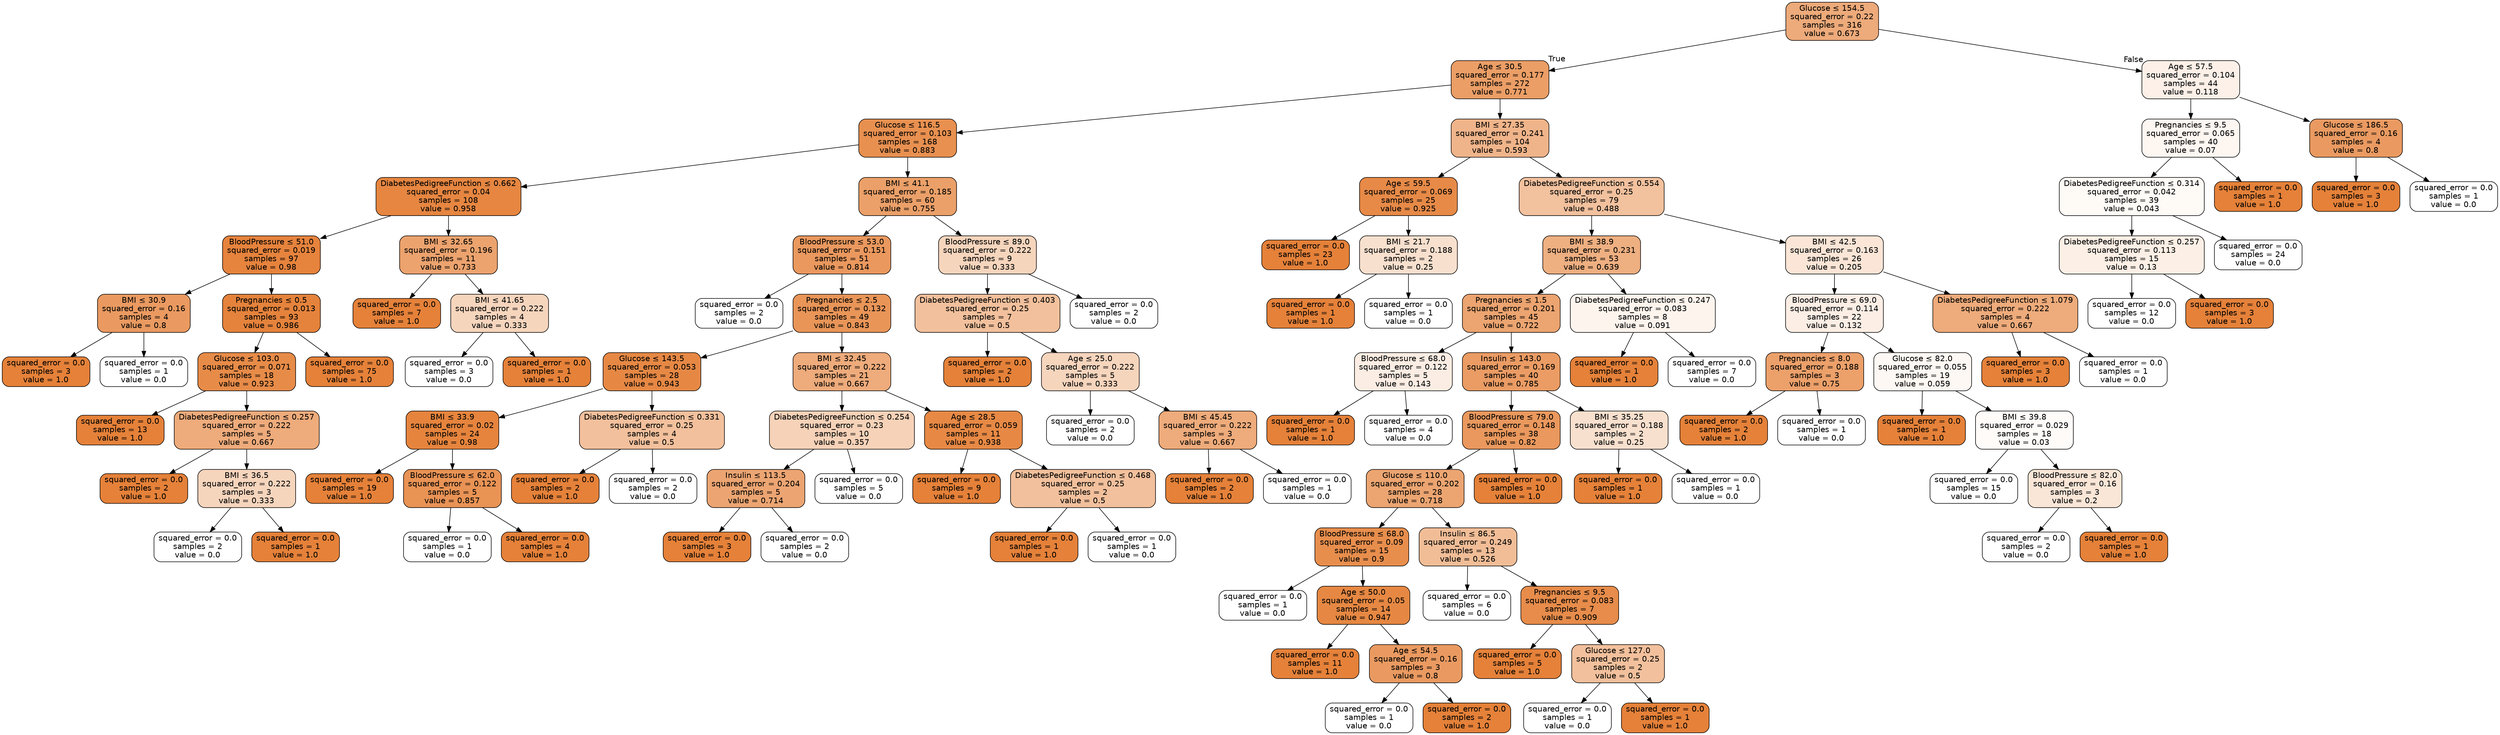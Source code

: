 digraph Tree {
node [shape=box, style="filled, rounded", color="black", fontname="helvetica"] ;
edge [fontname="helvetica"] ;
0 [label=<Glucose &le; 154.5<br/>squared_error = 0.22<br/>samples = 316<br/>value = 0.673>, fillcolor="#edaa7a"] ;
1 [label=<Age &le; 30.5<br/>squared_error = 0.177<br/>samples = 272<br/>value = 0.771>, fillcolor="#eb9e66"] ;
0 -> 1 [labeldistance=2.5, labelangle=45, headlabel="True"] ;
2 [label=<Glucose &le; 116.5<br/>squared_error = 0.103<br/>samples = 168<br/>value = 0.883>, fillcolor="#e89050"] ;
1 -> 2 ;
3 [label=<DiabetesPedigreeFunction &le; 0.662<br/>squared_error = 0.04<br/>samples = 108<br/>value = 0.958>, fillcolor="#e68641"] ;
2 -> 3 ;
4 [label=<BloodPressure &le; 51.0<br/>squared_error = 0.019<br/>samples = 97<br/>value = 0.98>, fillcolor="#e6833d"] ;
3 -> 4 ;
5 [label=<BMI &le; 30.9<br/>squared_error = 0.16<br/>samples = 4<br/>value = 0.8>, fillcolor="#ea9a61"] ;
4 -> 5 ;
6 [label=<squared_error = 0.0<br/>samples = 3<br/>value = 1.0>, fillcolor="#e58139"] ;
5 -> 6 ;
7 [label=<squared_error = 0.0<br/>samples = 1<br/>value = 0.0>, fillcolor="#ffffff"] ;
5 -> 7 ;
8 [label=<Pregnancies &le; 0.5<br/>squared_error = 0.013<br/>samples = 93<br/>value = 0.986>, fillcolor="#e5833c"] ;
4 -> 8 ;
9 [label=<Glucose &le; 103.0<br/>squared_error = 0.071<br/>samples = 18<br/>value = 0.923>, fillcolor="#e78b48"] ;
8 -> 9 ;
10 [label=<squared_error = 0.0<br/>samples = 13<br/>value = 1.0>, fillcolor="#e58139"] ;
9 -> 10 ;
11 [label=<DiabetesPedigreeFunction &le; 0.257<br/>squared_error = 0.222<br/>samples = 5<br/>value = 0.667>, fillcolor="#eeab7b"] ;
9 -> 11 ;
12 [label=<squared_error = 0.0<br/>samples = 2<br/>value = 1.0>, fillcolor="#e58139"] ;
11 -> 12 ;
13 [label=<BMI &le; 36.5<br/>squared_error = 0.222<br/>samples = 3<br/>value = 0.333>, fillcolor="#f6d5bd"] ;
11 -> 13 ;
14 [label=<squared_error = 0.0<br/>samples = 2<br/>value = 0.0>, fillcolor="#ffffff"] ;
13 -> 14 ;
15 [label=<squared_error = 0.0<br/>samples = 1<br/>value = 1.0>, fillcolor="#e58139"] ;
13 -> 15 ;
16 [label=<squared_error = 0.0<br/>samples = 75<br/>value = 1.0>, fillcolor="#e58139"] ;
8 -> 16 ;
17 [label=<BMI &le; 32.65<br/>squared_error = 0.196<br/>samples = 11<br/>value = 0.733>, fillcolor="#eca36e"] ;
3 -> 17 ;
18 [label=<squared_error = 0.0<br/>samples = 7<br/>value = 1.0>, fillcolor="#e58139"] ;
17 -> 18 ;
19 [label=<BMI &le; 41.65<br/>squared_error = 0.222<br/>samples = 4<br/>value = 0.333>, fillcolor="#f6d5bd"] ;
17 -> 19 ;
20 [label=<squared_error = 0.0<br/>samples = 3<br/>value = 0.0>, fillcolor="#ffffff"] ;
19 -> 20 ;
21 [label=<squared_error = 0.0<br/>samples = 1<br/>value = 1.0>, fillcolor="#e58139"] ;
19 -> 21 ;
22 [label=<BMI &le; 41.1<br/>squared_error = 0.185<br/>samples = 60<br/>value = 0.755>, fillcolor="#eba069"] ;
2 -> 22 ;
23 [label=<BloodPressure &le; 53.0<br/>squared_error = 0.151<br/>samples = 51<br/>value = 0.814>, fillcolor="#ea985e"] ;
22 -> 23 ;
24 [label=<squared_error = 0.0<br/>samples = 2<br/>value = 0.0>, fillcolor="#ffffff"] ;
23 -> 24 ;
25 [label=<Pregnancies &le; 2.5<br/>squared_error = 0.132<br/>samples = 49<br/>value = 0.843>, fillcolor="#e99558"] ;
23 -> 25 ;
26 [label=<Glucose &le; 143.5<br/>squared_error = 0.053<br/>samples = 28<br/>value = 0.943>, fillcolor="#e68844"] ;
25 -> 26 ;
27 [label=<BMI &le; 33.9<br/>squared_error = 0.02<br/>samples = 24<br/>value = 0.98>, fillcolor="#e6843d"] ;
26 -> 27 ;
28 [label=<squared_error = 0.0<br/>samples = 19<br/>value = 1.0>, fillcolor="#e58139"] ;
27 -> 28 ;
29 [label=<BloodPressure &le; 62.0<br/>squared_error = 0.122<br/>samples = 5<br/>value = 0.857>, fillcolor="#e99355"] ;
27 -> 29 ;
30 [label=<squared_error = 0.0<br/>samples = 1<br/>value = 0.0>, fillcolor="#ffffff"] ;
29 -> 30 ;
31 [label=<squared_error = 0.0<br/>samples = 4<br/>value = 1.0>, fillcolor="#e58139"] ;
29 -> 31 ;
32 [label=<DiabetesPedigreeFunction &le; 0.331<br/>squared_error = 0.25<br/>samples = 4<br/>value = 0.5>, fillcolor="#f2c09c"] ;
26 -> 32 ;
33 [label=<squared_error = 0.0<br/>samples = 2<br/>value = 1.0>, fillcolor="#e58139"] ;
32 -> 33 ;
34 [label=<squared_error = 0.0<br/>samples = 2<br/>value = 0.0>, fillcolor="#ffffff"] ;
32 -> 34 ;
35 [label=<BMI &le; 32.45<br/>squared_error = 0.222<br/>samples = 21<br/>value = 0.667>, fillcolor="#eeab7b"] ;
25 -> 35 ;
36 [label=<DiabetesPedigreeFunction &le; 0.254<br/>squared_error = 0.23<br/>samples = 10<br/>value = 0.357>, fillcolor="#f6d2b8"] ;
35 -> 36 ;
37 [label=<Insulin &le; 113.5<br/>squared_error = 0.204<br/>samples = 5<br/>value = 0.714>, fillcolor="#eca572"] ;
36 -> 37 ;
38 [label=<squared_error = 0.0<br/>samples = 3<br/>value = 1.0>, fillcolor="#e58139"] ;
37 -> 38 ;
39 [label=<squared_error = 0.0<br/>samples = 2<br/>value = 0.0>, fillcolor="#ffffff"] ;
37 -> 39 ;
40 [label=<squared_error = 0.0<br/>samples = 5<br/>value = 0.0>, fillcolor="#ffffff"] ;
36 -> 40 ;
41 [label=<Age &le; 28.5<br/>squared_error = 0.059<br/>samples = 11<br/>value = 0.938>, fillcolor="#e78945"] ;
35 -> 41 ;
42 [label=<squared_error = 0.0<br/>samples = 9<br/>value = 1.0>, fillcolor="#e58139"] ;
41 -> 42 ;
43 [label=<DiabetesPedigreeFunction &le; 0.468<br/>squared_error = 0.25<br/>samples = 2<br/>value = 0.5>, fillcolor="#f2c09c"] ;
41 -> 43 ;
44 [label=<squared_error = 0.0<br/>samples = 1<br/>value = 1.0>, fillcolor="#e58139"] ;
43 -> 44 ;
45 [label=<squared_error = 0.0<br/>samples = 1<br/>value = 0.0>, fillcolor="#ffffff"] ;
43 -> 45 ;
46 [label=<BloodPressure &le; 89.0<br/>squared_error = 0.222<br/>samples = 9<br/>value = 0.333>, fillcolor="#f6d5bd"] ;
22 -> 46 ;
47 [label=<DiabetesPedigreeFunction &le; 0.403<br/>squared_error = 0.25<br/>samples = 7<br/>value = 0.5>, fillcolor="#f2c09c"] ;
46 -> 47 ;
48 [label=<squared_error = 0.0<br/>samples = 2<br/>value = 1.0>, fillcolor="#e58139"] ;
47 -> 48 ;
49 [label=<Age &le; 25.0<br/>squared_error = 0.222<br/>samples = 5<br/>value = 0.333>, fillcolor="#f6d5bd"] ;
47 -> 49 ;
50 [label=<squared_error = 0.0<br/>samples = 2<br/>value = 0.0>, fillcolor="#ffffff"] ;
49 -> 50 ;
51 [label=<BMI &le; 45.45<br/>squared_error = 0.222<br/>samples = 3<br/>value = 0.667>, fillcolor="#eeab7b"] ;
49 -> 51 ;
52 [label=<squared_error = 0.0<br/>samples = 2<br/>value = 1.0>, fillcolor="#e58139"] ;
51 -> 52 ;
53 [label=<squared_error = 0.0<br/>samples = 1<br/>value = 0.0>, fillcolor="#ffffff"] ;
51 -> 53 ;
54 [label=<squared_error = 0.0<br/>samples = 2<br/>value = 0.0>, fillcolor="#ffffff"] ;
46 -> 54 ;
55 [label=<BMI &le; 27.35<br/>squared_error = 0.241<br/>samples = 104<br/>value = 0.593>, fillcolor="#f0b48a"] ;
1 -> 55 ;
56 [label=<Age &le; 59.5<br/>squared_error = 0.069<br/>samples = 25<br/>value = 0.925>, fillcolor="#e78a48"] ;
55 -> 56 ;
57 [label=<squared_error = 0.0<br/>samples = 23<br/>value = 1.0>, fillcolor="#e58139"] ;
56 -> 57 ;
58 [label=<BMI &le; 21.7<br/>squared_error = 0.188<br/>samples = 2<br/>value = 0.25>, fillcolor="#f8e0ce"] ;
56 -> 58 ;
59 [label=<squared_error = 0.0<br/>samples = 1<br/>value = 1.0>, fillcolor="#e58139"] ;
58 -> 59 ;
60 [label=<squared_error = 0.0<br/>samples = 1<br/>value = 0.0>, fillcolor="#ffffff"] ;
58 -> 60 ;
61 [label=<DiabetesPedigreeFunction &le; 0.554<br/>squared_error = 0.25<br/>samples = 79<br/>value = 0.488>, fillcolor="#f2c19e"] ;
55 -> 61 ;
62 [label=<BMI &le; 38.9<br/>squared_error = 0.231<br/>samples = 53<br/>value = 0.639>, fillcolor="#eeaf81"] ;
61 -> 62 ;
63 [label=<Pregnancies &le; 1.5<br/>squared_error = 0.201<br/>samples = 45<br/>value = 0.722>, fillcolor="#eca470"] ;
62 -> 63 ;
64 [label=<BloodPressure &le; 68.0<br/>squared_error = 0.122<br/>samples = 5<br/>value = 0.143>, fillcolor="#fbede3"] ;
63 -> 64 ;
65 [label=<squared_error = 0.0<br/>samples = 1<br/>value = 1.0>, fillcolor="#e58139"] ;
64 -> 65 ;
66 [label=<squared_error = 0.0<br/>samples = 4<br/>value = 0.0>, fillcolor="#ffffff"] ;
64 -> 66 ;
67 [label=<Insulin &le; 143.0<br/>squared_error = 0.169<br/>samples = 40<br/>value = 0.785>, fillcolor="#eb9c64"] ;
63 -> 67 ;
68 [label=<BloodPressure &le; 79.0<br/>squared_error = 0.148<br/>samples = 38<br/>value = 0.82>, fillcolor="#ea985d"] ;
67 -> 68 ;
69 [label=<Glucose &le; 110.0<br/>squared_error = 0.202<br/>samples = 28<br/>value = 0.718>, fillcolor="#eca571"] ;
68 -> 69 ;
70 [label=<BloodPressure &le; 68.0<br/>squared_error = 0.09<br/>samples = 15<br/>value = 0.9>, fillcolor="#e88e4d"] ;
69 -> 70 ;
71 [label=<squared_error = 0.0<br/>samples = 1<br/>value = 0.0>, fillcolor="#ffffff"] ;
70 -> 71 ;
72 [label=<Age &le; 50.0<br/>squared_error = 0.05<br/>samples = 14<br/>value = 0.947>, fillcolor="#e68843"] ;
70 -> 72 ;
73 [label=<squared_error = 0.0<br/>samples = 11<br/>value = 1.0>, fillcolor="#e58139"] ;
72 -> 73 ;
74 [label=<Age &le; 54.5<br/>squared_error = 0.16<br/>samples = 3<br/>value = 0.8>, fillcolor="#ea9a61"] ;
72 -> 74 ;
75 [label=<squared_error = 0.0<br/>samples = 1<br/>value = 0.0>, fillcolor="#ffffff"] ;
74 -> 75 ;
76 [label=<squared_error = 0.0<br/>samples = 2<br/>value = 1.0>, fillcolor="#e58139"] ;
74 -> 76 ;
77 [label=<Insulin &le; 86.5<br/>squared_error = 0.249<br/>samples = 13<br/>value = 0.526>, fillcolor="#f1bd97"] ;
69 -> 77 ;
78 [label=<squared_error = 0.0<br/>samples = 6<br/>value = 0.0>, fillcolor="#ffffff"] ;
77 -> 78 ;
79 [label=<Pregnancies &le; 9.5<br/>squared_error = 0.083<br/>samples = 7<br/>value = 0.909>, fillcolor="#e78c4b"] ;
77 -> 79 ;
80 [label=<squared_error = 0.0<br/>samples = 5<br/>value = 1.0>, fillcolor="#e58139"] ;
79 -> 80 ;
81 [label=<Glucose &le; 127.0<br/>squared_error = 0.25<br/>samples = 2<br/>value = 0.5>, fillcolor="#f2c09c"] ;
79 -> 81 ;
82 [label=<squared_error = 0.0<br/>samples = 1<br/>value = 0.0>, fillcolor="#ffffff"] ;
81 -> 82 ;
83 [label=<squared_error = 0.0<br/>samples = 1<br/>value = 1.0>, fillcolor="#e58139"] ;
81 -> 83 ;
84 [label=<squared_error = 0.0<br/>samples = 10<br/>value = 1.0>, fillcolor="#e58139"] ;
68 -> 84 ;
85 [label=<BMI &le; 35.25<br/>squared_error = 0.188<br/>samples = 2<br/>value = 0.25>, fillcolor="#f8e0ce"] ;
67 -> 85 ;
86 [label=<squared_error = 0.0<br/>samples = 1<br/>value = 1.0>, fillcolor="#e58139"] ;
85 -> 86 ;
87 [label=<squared_error = 0.0<br/>samples = 1<br/>value = 0.0>, fillcolor="#ffffff"] ;
85 -> 87 ;
88 [label=<DiabetesPedigreeFunction &le; 0.247<br/>squared_error = 0.083<br/>samples = 8<br/>value = 0.091>, fillcolor="#fdf4ed"] ;
62 -> 88 ;
89 [label=<squared_error = 0.0<br/>samples = 1<br/>value = 1.0>, fillcolor="#e58139"] ;
88 -> 89 ;
90 [label=<squared_error = 0.0<br/>samples = 7<br/>value = 0.0>, fillcolor="#ffffff"] ;
88 -> 90 ;
91 [label=<BMI &le; 42.5<br/>squared_error = 0.163<br/>samples = 26<br/>value = 0.205>, fillcolor="#fae5d6"] ;
61 -> 91 ;
92 [label=<BloodPressure &le; 69.0<br/>squared_error = 0.114<br/>samples = 22<br/>value = 0.132>, fillcolor="#fceee5"] ;
91 -> 92 ;
93 [label=<Pregnancies &le; 8.0<br/>squared_error = 0.188<br/>samples = 3<br/>value = 0.75>, fillcolor="#eca06a"] ;
92 -> 93 ;
94 [label=<squared_error = 0.0<br/>samples = 2<br/>value = 1.0>, fillcolor="#e58139"] ;
93 -> 94 ;
95 [label=<squared_error = 0.0<br/>samples = 1<br/>value = 0.0>, fillcolor="#ffffff"] ;
93 -> 95 ;
96 [label=<Glucose &le; 82.0<br/>squared_error = 0.055<br/>samples = 19<br/>value = 0.059>, fillcolor="#fdf8f3"] ;
92 -> 96 ;
97 [label=<squared_error = 0.0<br/>samples = 1<br/>value = 1.0>, fillcolor="#e58139"] ;
96 -> 97 ;
98 [label=<BMI &le; 39.8<br/>squared_error = 0.029<br/>samples = 18<br/>value = 0.03>, fillcolor="#fefbf9"] ;
96 -> 98 ;
99 [label=<squared_error = 0.0<br/>samples = 15<br/>value = 0.0>, fillcolor="#ffffff"] ;
98 -> 99 ;
100 [label=<BloodPressure &le; 82.0<br/>squared_error = 0.16<br/>samples = 3<br/>value = 0.2>, fillcolor="#fae6d7"] ;
98 -> 100 ;
101 [label=<squared_error = 0.0<br/>samples = 2<br/>value = 0.0>, fillcolor="#ffffff"] ;
100 -> 101 ;
102 [label=<squared_error = 0.0<br/>samples = 1<br/>value = 1.0>, fillcolor="#e58139"] ;
100 -> 102 ;
103 [label=<DiabetesPedigreeFunction &le; 1.079<br/>squared_error = 0.222<br/>samples = 4<br/>value = 0.667>, fillcolor="#eeab7b"] ;
91 -> 103 ;
104 [label=<squared_error = 0.0<br/>samples = 3<br/>value = 1.0>, fillcolor="#e58139"] ;
103 -> 104 ;
105 [label=<squared_error = 0.0<br/>samples = 1<br/>value = 0.0>, fillcolor="#ffffff"] ;
103 -> 105 ;
106 [label=<Age &le; 57.5<br/>squared_error = 0.104<br/>samples = 44<br/>value = 0.118>, fillcolor="#fcf0e8"] ;
0 -> 106 [labeldistance=2.5, labelangle=-45, headlabel="False"] ;
107 [label=<Pregnancies &le; 9.5<br/>squared_error = 0.065<br/>samples = 40<br/>value = 0.07>, fillcolor="#fdf6f1"] ;
106 -> 107 ;
108 [label=<DiabetesPedigreeFunction &le; 0.314<br/>squared_error = 0.042<br/>samples = 39<br/>value = 0.043>, fillcolor="#fefaf6"] ;
107 -> 108 ;
109 [label=<DiabetesPedigreeFunction &le; 0.257<br/>squared_error = 0.113<br/>samples = 15<br/>value = 0.13>, fillcolor="#fcefe5"] ;
108 -> 109 ;
110 [label=<squared_error = 0.0<br/>samples = 12<br/>value = 0.0>, fillcolor="#ffffff"] ;
109 -> 110 ;
111 [label=<squared_error = 0.0<br/>samples = 3<br/>value = 1.0>, fillcolor="#e58139"] ;
109 -> 111 ;
112 [label=<squared_error = 0.0<br/>samples = 24<br/>value = 0.0>, fillcolor="#ffffff"] ;
108 -> 112 ;
113 [label=<squared_error = 0.0<br/>samples = 1<br/>value = 1.0>, fillcolor="#e58139"] ;
107 -> 113 ;
114 [label=<Glucose &le; 186.5<br/>squared_error = 0.16<br/>samples = 4<br/>value = 0.8>, fillcolor="#ea9a61"] ;
106 -> 114 ;
115 [label=<squared_error = 0.0<br/>samples = 3<br/>value = 1.0>, fillcolor="#e58139"] ;
114 -> 115 ;
116 [label=<squared_error = 0.0<br/>samples = 1<br/>value = 0.0>, fillcolor="#ffffff"] ;
114 -> 116 ;
}